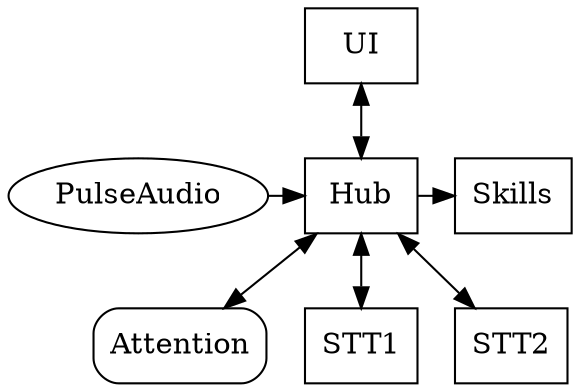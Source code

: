 digraph Modsia_arch {
    rankdir="TB";
    UI [shape="box"];
    subgraph middleware {
        rank="same";
        ordering="in";
        PulseAudio [shape="ellipse"];
        Hub [shape="box"];
        Skills [shape="box"];
    }
    subgraph STT {
        rank="same";
        Attention [shape="rectangle", style="rounded"];
        STT1 [shape="box"];
        STT2 [shape="box"];
    }
    UI -> Hub [dir="both"];
    PulseAudio -> Hub;
    Hub -> Skills;
    Hub -> Attention [dir="both"];
    Hub -> STT1 [dir="both"];
    Hub -> STT2 [dir="both"];
}
